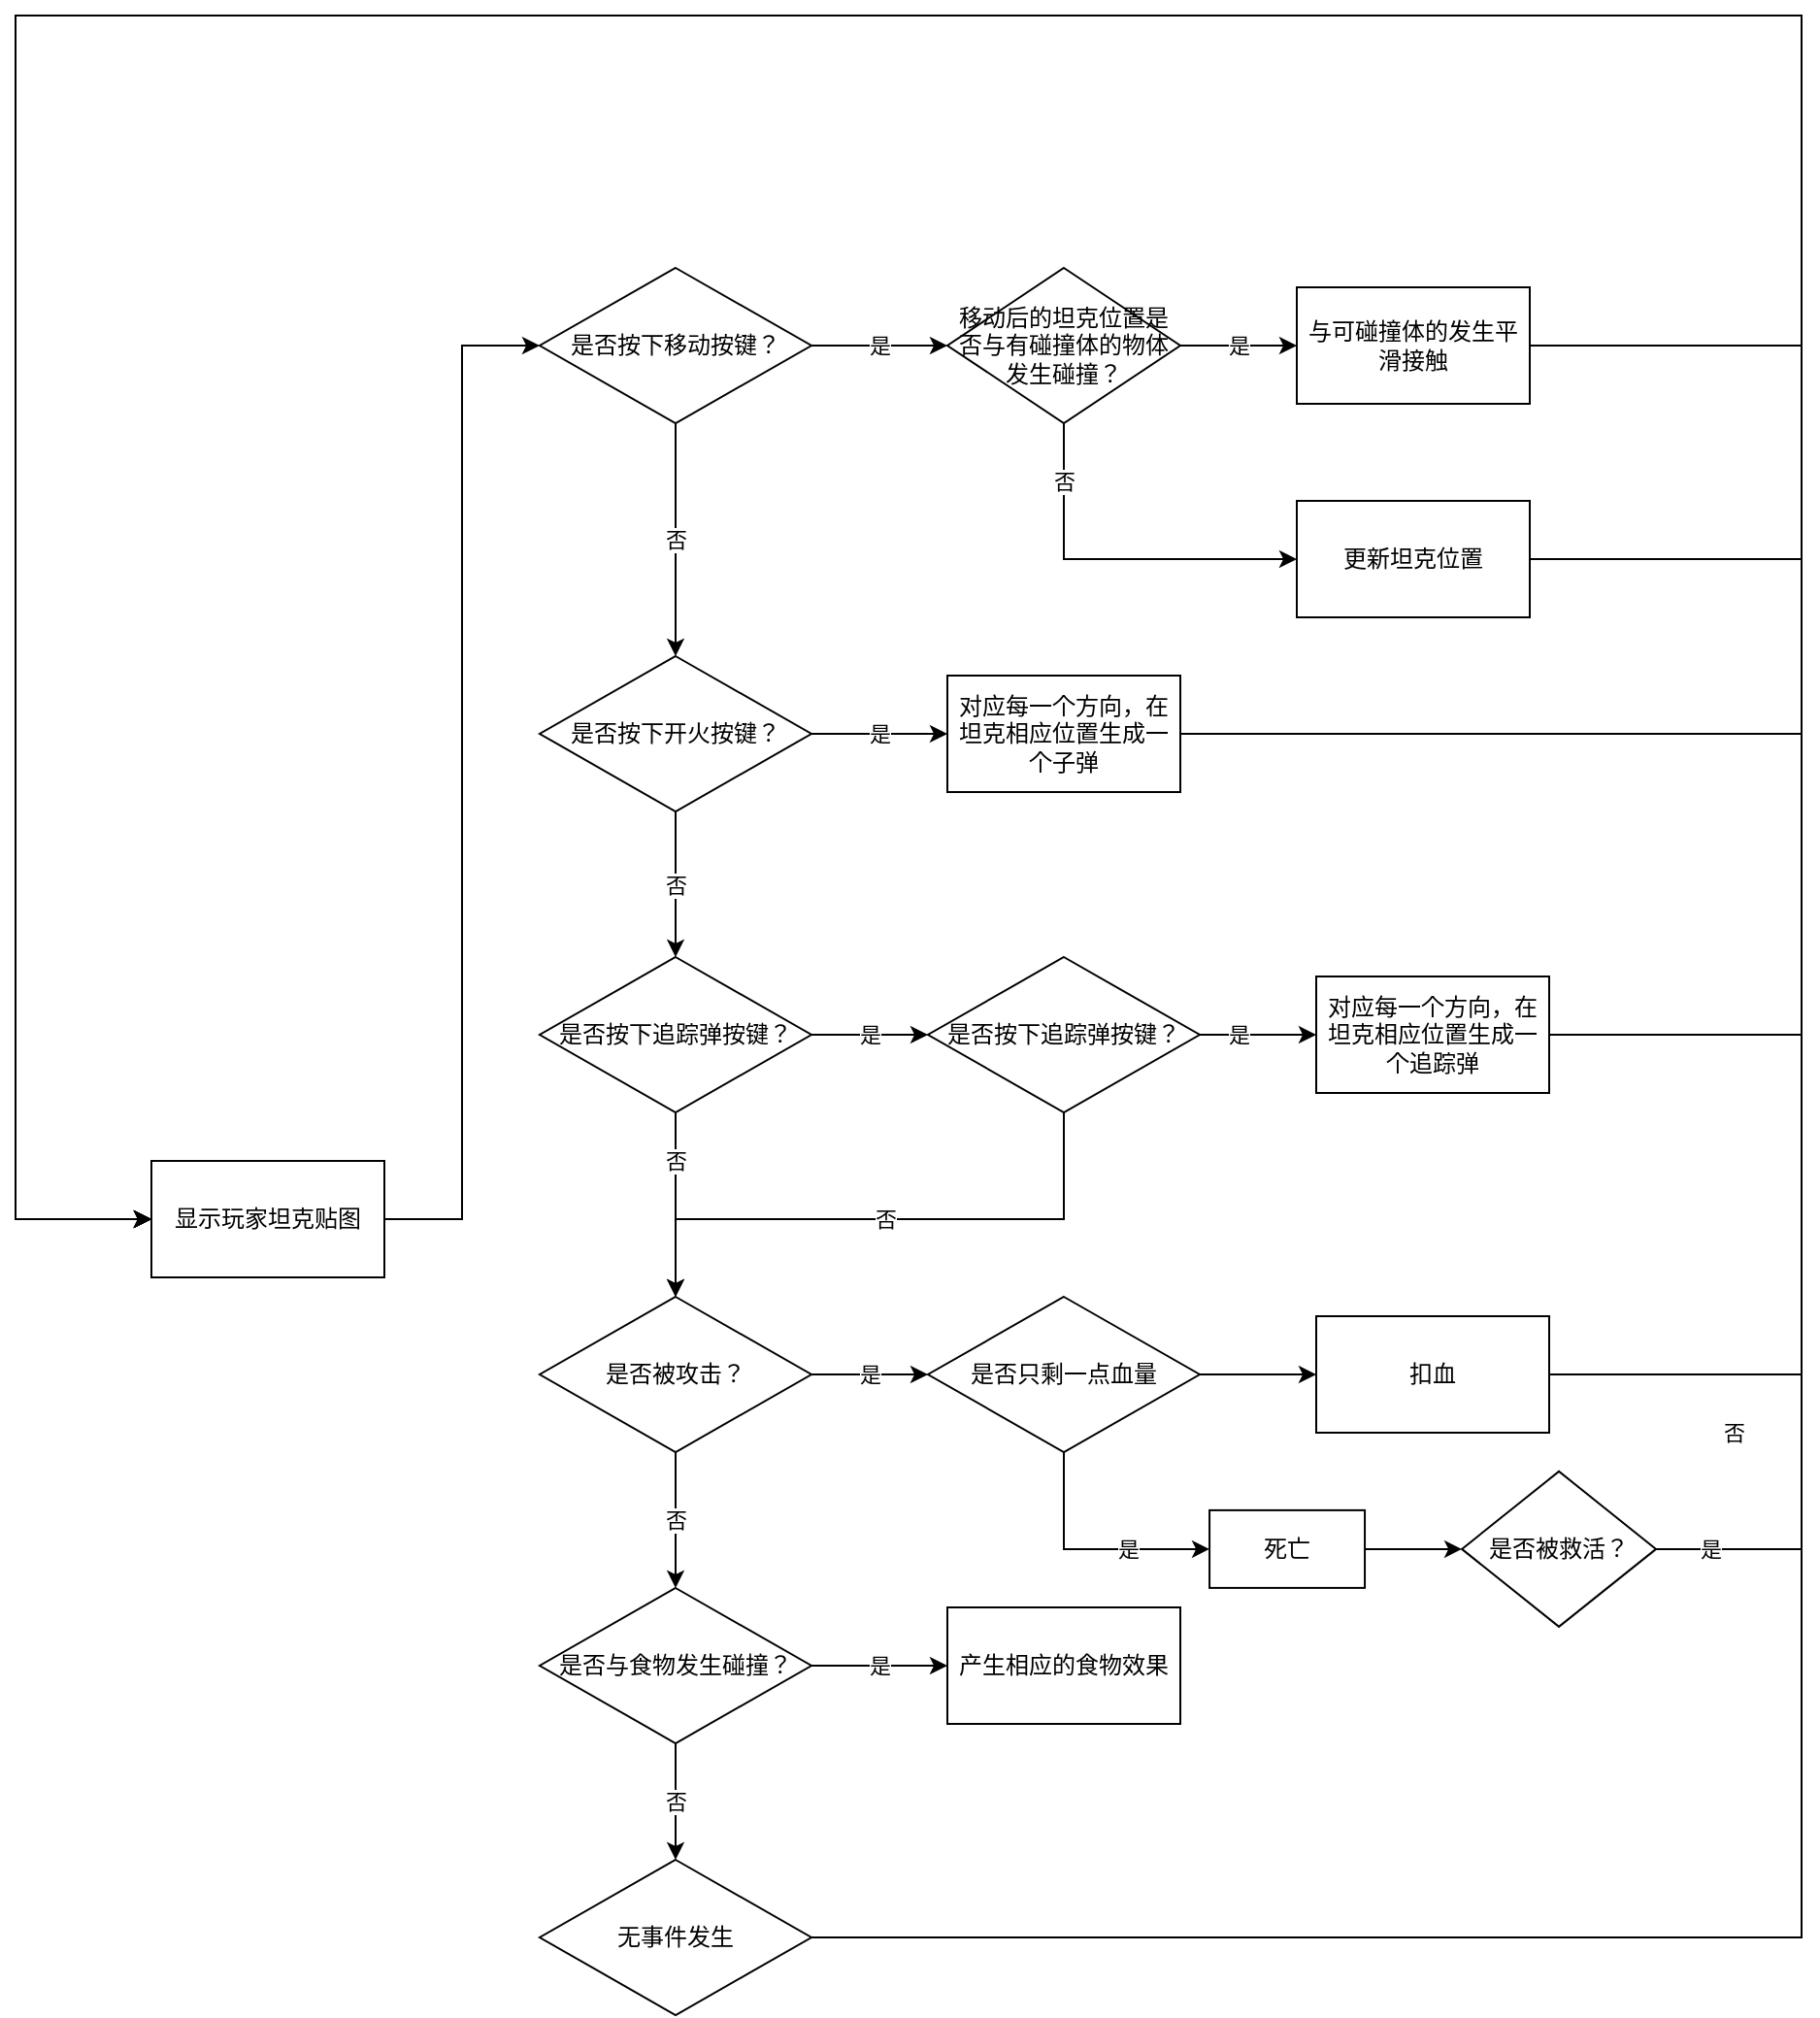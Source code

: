 <mxfile version="20.6.2" type="github">
  <diagram id="KU4oBASR8fWlXSOlD7Sd" name="第 1 页">
    <mxGraphModel dx="1244" dy="545" grid="1" gridSize="10" guides="1" tooltips="1" connect="1" arrows="1" fold="1" page="1" pageScale="1" pageWidth="827" pageHeight="1169" math="0" shadow="0">
      <root>
        <mxCell id="0" />
        <mxCell id="1" parent="0" />
        <mxCell id="wbwgNUahIv1PS7DeJPXF-10" value="是" style="edgeStyle=orthogonalEdgeStyle;rounded=0;orthogonalLoop=1;jettySize=auto;html=1;exitX=1;exitY=0.5;exitDx=0;exitDy=0;" edge="1" parent="1" source="wbwgNUahIv1PS7DeJPXF-2" target="wbwgNUahIv1PS7DeJPXF-9">
          <mxGeometry relative="1" as="geometry" />
        </mxCell>
        <mxCell id="wbwgNUahIv1PS7DeJPXF-38" value="否" style="edgeStyle=orthogonalEdgeStyle;rounded=0;orthogonalLoop=1;jettySize=auto;html=1;exitX=0.5;exitY=1;exitDx=0;exitDy=0;" edge="1" parent="1" source="wbwgNUahIv1PS7DeJPXF-2" target="wbwgNUahIv1PS7DeJPXF-4">
          <mxGeometry relative="1" as="geometry" />
        </mxCell>
        <mxCell id="wbwgNUahIv1PS7DeJPXF-2" value="是否按下移动按键？" style="rhombus;whiteSpace=wrap;html=1;" vertex="1" parent="1">
          <mxGeometry x="330" y="230" width="140" height="80" as="geometry" />
        </mxCell>
        <mxCell id="wbwgNUahIv1PS7DeJPXF-16" value="是" style="edgeStyle=orthogonalEdgeStyle;rounded=0;orthogonalLoop=1;jettySize=auto;html=1;exitX=1;exitY=0.5;exitDx=0;exitDy=0;entryX=0;entryY=0.5;entryDx=0;entryDy=0;" edge="1" parent="1" source="wbwgNUahIv1PS7DeJPXF-4" target="wbwgNUahIv1PS7DeJPXF-15">
          <mxGeometry relative="1" as="geometry" />
        </mxCell>
        <mxCell id="wbwgNUahIv1PS7DeJPXF-39" value="否" style="edgeStyle=orthogonalEdgeStyle;rounded=0;orthogonalLoop=1;jettySize=auto;html=1;exitX=0.5;exitY=1;exitDx=0;exitDy=0;" edge="1" parent="1" source="wbwgNUahIv1PS7DeJPXF-4" target="wbwgNUahIv1PS7DeJPXF-17">
          <mxGeometry relative="1" as="geometry" />
        </mxCell>
        <mxCell id="wbwgNUahIv1PS7DeJPXF-4" value="是否按下开火按键？" style="rhombus;whiteSpace=wrap;html=1;" vertex="1" parent="1">
          <mxGeometry x="330" y="430" width="140" height="80" as="geometry" />
        </mxCell>
        <mxCell id="wbwgNUahIv1PS7DeJPXF-12" value="是" style="edgeStyle=orthogonalEdgeStyle;rounded=0;orthogonalLoop=1;jettySize=auto;html=1;exitX=1;exitY=0.5;exitDx=0;exitDy=0;" edge="1" parent="1" source="wbwgNUahIv1PS7DeJPXF-9" target="wbwgNUahIv1PS7DeJPXF-11">
          <mxGeometry relative="1" as="geometry" />
        </mxCell>
        <mxCell id="wbwgNUahIv1PS7DeJPXF-14" value="否" style="edgeStyle=orthogonalEdgeStyle;rounded=0;orthogonalLoop=1;jettySize=auto;html=1;exitX=0.5;exitY=1;exitDx=0;exitDy=0;entryX=0;entryY=0.5;entryDx=0;entryDy=0;" edge="1" parent="1" source="wbwgNUahIv1PS7DeJPXF-9" target="wbwgNUahIv1PS7DeJPXF-13">
          <mxGeometry x="-0.684" relative="1" as="geometry">
            <mxPoint as="offset" />
          </mxGeometry>
        </mxCell>
        <mxCell id="wbwgNUahIv1PS7DeJPXF-9" value="移动后的坦克位置是否与有碰撞体的物体发生碰撞？" style="rhombus;whiteSpace=wrap;html=1;" vertex="1" parent="1">
          <mxGeometry x="540" y="230" width="120" height="80" as="geometry" />
        </mxCell>
        <mxCell id="wbwgNUahIv1PS7DeJPXF-33" style="edgeStyle=orthogonalEdgeStyle;rounded=0;orthogonalLoop=1;jettySize=auto;html=1;exitX=1;exitY=0.5;exitDx=0;exitDy=0;entryX=0;entryY=0.5;entryDx=0;entryDy=0;" edge="1" parent="1" source="wbwgNUahIv1PS7DeJPXF-11" target="wbwgNUahIv1PS7DeJPXF-20">
          <mxGeometry relative="1" as="geometry">
            <Array as="points">
              <mxPoint x="980" y="270" />
              <mxPoint x="980" y="100" />
              <mxPoint x="60" y="100" />
              <mxPoint x="60" y="720" />
            </Array>
          </mxGeometry>
        </mxCell>
        <mxCell id="wbwgNUahIv1PS7DeJPXF-11" value="与可碰撞体的发生平滑接触" style="rounded=0;whiteSpace=wrap;html=1;" vertex="1" parent="1">
          <mxGeometry x="720" y="240" width="120" height="60" as="geometry" />
        </mxCell>
        <mxCell id="wbwgNUahIv1PS7DeJPXF-32" style="edgeStyle=orthogonalEdgeStyle;rounded=0;orthogonalLoop=1;jettySize=auto;html=1;exitX=1;exitY=0.5;exitDx=0;exitDy=0;entryX=0;entryY=0.5;entryDx=0;entryDy=0;" edge="1" parent="1" source="wbwgNUahIv1PS7DeJPXF-13" target="wbwgNUahIv1PS7DeJPXF-20">
          <mxGeometry relative="1" as="geometry">
            <Array as="points">
              <mxPoint x="980" y="380" />
              <mxPoint x="980" y="100" />
              <mxPoint x="60" y="100" />
              <mxPoint x="60" y="720" />
            </Array>
          </mxGeometry>
        </mxCell>
        <mxCell id="wbwgNUahIv1PS7DeJPXF-13" value="更新坦克位置" style="rounded=0;whiteSpace=wrap;html=1;" vertex="1" parent="1">
          <mxGeometry x="720" y="350" width="120" height="60" as="geometry" />
        </mxCell>
        <mxCell id="wbwgNUahIv1PS7DeJPXF-29" style="edgeStyle=orthogonalEdgeStyle;rounded=0;orthogonalLoop=1;jettySize=auto;html=1;exitX=1;exitY=0.5;exitDx=0;exitDy=0;entryX=0;entryY=0.5;entryDx=0;entryDy=0;" edge="1" parent="1" source="wbwgNUahIv1PS7DeJPXF-15" target="wbwgNUahIv1PS7DeJPXF-20">
          <mxGeometry relative="1" as="geometry">
            <Array as="points">
              <mxPoint x="980" y="470" />
              <mxPoint x="980" y="100" />
              <mxPoint x="60" y="100" />
              <mxPoint x="60" y="720" />
            </Array>
          </mxGeometry>
        </mxCell>
        <mxCell id="wbwgNUahIv1PS7DeJPXF-15" value="对应每一个方向，在坦克相应位置生成一个子弹" style="rounded=0;whiteSpace=wrap;html=1;" vertex="1" parent="1">
          <mxGeometry x="540" y="440" width="120" height="60" as="geometry" />
        </mxCell>
        <mxCell id="wbwgNUahIv1PS7DeJPXF-19" value="是" style="edgeStyle=orthogonalEdgeStyle;rounded=0;orthogonalLoop=1;jettySize=auto;html=1;exitX=1;exitY=0.5;exitDx=0;exitDy=0;entryX=0;entryY=0.5;entryDx=0;entryDy=0;" edge="1" parent="1" source="wbwgNUahIv1PS7DeJPXF-17" target="wbwgNUahIv1PS7DeJPXF-18">
          <mxGeometry relative="1" as="geometry" />
        </mxCell>
        <mxCell id="wbwgNUahIv1PS7DeJPXF-40" value="否" style="edgeStyle=orthogonalEdgeStyle;rounded=0;orthogonalLoop=1;jettySize=auto;html=1;exitX=0.5;exitY=1;exitDx=0;exitDy=0;" edge="1" parent="1" source="wbwgNUahIv1PS7DeJPXF-17" target="wbwgNUahIv1PS7DeJPXF-37">
          <mxGeometry x="-0.474" relative="1" as="geometry">
            <mxPoint as="offset" />
          </mxGeometry>
        </mxCell>
        <mxCell id="wbwgNUahIv1PS7DeJPXF-17" value="是否按下追踪弹按键？" style="rhombus;whiteSpace=wrap;html=1;" vertex="1" parent="1">
          <mxGeometry x="330" y="585" width="140" height="80" as="geometry" />
        </mxCell>
        <mxCell id="wbwgNUahIv1PS7DeJPXF-28" value="是" style="edgeStyle=orthogonalEdgeStyle;rounded=0;orthogonalLoop=1;jettySize=auto;html=1;exitX=1;exitY=0.5;exitDx=0;exitDy=0;entryX=0;entryY=0.5;entryDx=0;entryDy=0;" edge="1" parent="1" source="wbwgNUahIv1PS7DeJPXF-18" target="wbwgNUahIv1PS7DeJPXF-21">
          <mxGeometry x="-0.333" relative="1" as="geometry">
            <mxPoint as="offset" />
          </mxGeometry>
        </mxCell>
        <mxCell id="wbwgNUahIv1PS7DeJPXF-46" value="否" style="edgeStyle=orthogonalEdgeStyle;rounded=0;orthogonalLoop=1;jettySize=auto;html=1;exitX=0.5;exitY=1;exitDx=0;exitDy=0;entryX=0.5;entryY=0;entryDx=0;entryDy=0;" edge="1" parent="1" source="wbwgNUahIv1PS7DeJPXF-18" target="wbwgNUahIv1PS7DeJPXF-37">
          <mxGeometry relative="1" as="geometry">
            <Array as="points">
              <mxPoint x="600" y="720" />
              <mxPoint x="400" y="720" />
            </Array>
          </mxGeometry>
        </mxCell>
        <mxCell id="wbwgNUahIv1PS7DeJPXF-18" value="是否按下追踪弹按键？" style="rhombus;whiteSpace=wrap;html=1;" vertex="1" parent="1">
          <mxGeometry x="530" y="585" width="140" height="80" as="geometry" />
        </mxCell>
        <mxCell id="wbwgNUahIv1PS7DeJPXF-25" style="edgeStyle=orthogonalEdgeStyle;rounded=0;orthogonalLoop=1;jettySize=auto;html=1;exitX=1;exitY=0.5;exitDx=0;exitDy=0;entryX=0;entryY=0.5;entryDx=0;entryDy=0;" edge="1" parent="1" source="wbwgNUahIv1PS7DeJPXF-20" target="wbwgNUahIv1PS7DeJPXF-2">
          <mxGeometry relative="1" as="geometry" />
        </mxCell>
        <mxCell id="wbwgNUahIv1PS7DeJPXF-20" value="显示玩家坦克贴图" style="rounded=0;whiteSpace=wrap;html=1;" vertex="1" parent="1">
          <mxGeometry x="130" y="690" width="120" height="60" as="geometry" />
        </mxCell>
        <mxCell id="wbwgNUahIv1PS7DeJPXF-35" style="edgeStyle=orthogonalEdgeStyle;rounded=0;orthogonalLoop=1;jettySize=auto;html=1;exitX=1;exitY=0.5;exitDx=0;exitDy=0;entryX=0;entryY=0.5;entryDx=0;entryDy=0;" edge="1" parent="1" source="wbwgNUahIv1PS7DeJPXF-21" target="wbwgNUahIv1PS7DeJPXF-20">
          <mxGeometry relative="1" as="geometry">
            <mxPoint x="1080" y="100" as="targetPoint" />
            <Array as="points">
              <mxPoint x="980" y="625" />
              <mxPoint x="980" y="100" />
              <mxPoint x="60" y="100" />
              <mxPoint x="60" y="720" />
            </Array>
          </mxGeometry>
        </mxCell>
        <mxCell id="wbwgNUahIv1PS7DeJPXF-21" value="对应每一个方向，在坦克相应位置生成一个追踪弹" style="rounded=0;whiteSpace=wrap;html=1;" vertex="1" parent="1">
          <mxGeometry x="730" y="595" width="120" height="60" as="geometry" />
        </mxCell>
        <mxCell id="wbwgNUahIv1PS7DeJPXF-36" style="edgeStyle=orthogonalEdgeStyle;rounded=0;orthogonalLoop=1;jettySize=auto;html=1;exitX=1;exitY=0.5;exitDx=0;exitDy=0;entryX=0;entryY=0.5;entryDx=0;entryDy=0;" edge="1" parent="1" source="wbwgNUahIv1PS7DeJPXF-23" target="wbwgNUahIv1PS7DeJPXF-20">
          <mxGeometry relative="1" as="geometry">
            <mxPoint x="120" y="550" as="targetPoint" />
            <Array as="points">
              <mxPoint x="980" y="1090" />
              <mxPoint x="980" y="100" />
              <mxPoint x="60" y="100" />
              <mxPoint x="60" y="720" />
            </Array>
          </mxGeometry>
        </mxCell>
        <mxCell id="wbwgNUahIv1PS7DeJPXF-23" value="无事件发生" style="rhombus;whiteSpace=wrap;html=1;" vertex="1" parent="1">
          <mxGeometry x="330" y="1050" width="140" height="80" as="geometry" />
        </mxCell>
        <mxCell id="wbwgNUahIv1PS7DeJPXF-43" value="是" style="edgeStyle=orthogonalEdgeStyle;rounded=0;orthogonalLoop=1;jettySize=auto;html=1;exitX=1;exitY=0.5;exitDx=0;exitDy=0;entryX=0;entryY=0.5;entryDx=0;entryDy=0;" edge="1" parent="1" source="wbwgNUahIv1PS7DeJPXF-37" target="wbwgNUahIv1PS7DeJPXF-42">
          <mxGeometry relative="1" as="geometry" />
        </mxCell>
        <mxCell id="wbwgNUahIv1PS7DeJPXF-51" value="否" style="edgeStyle=orthogonalEdgeStyle;rounded=0;orthogonalLoop=1;jettySize=auto;html=1;exitX=0.5;exitY=1;exitDx=0;exitDy=0;" edge="1" parent="1" source="wbwgNUahIv1PS7DeJPXF-37" target="wbwgNUahIv1PS7DeJPXF-50">
          <mxGeometry relative="1" as="geometry" />
        </mxCell>
        <mxCell id="wbwgNUahIv1PS7DeJPXF-37" value="是否被攻击？" style="rhombus;whiteSpace=wrap;html=1;" vertex="1" parent="1">
          <mxGeometry x="330" y="760" width="140" height="80" as="geometry" />
        </mxCell>
        <mxCell id="wbwgNUahIv1PS7DeJPXF-47" style="edgeStyle=orthogonalEdgeStyle;rounded=0;orthogonalLoop=1;jettySize=auto;html=1;exitX=1;exitY=0.5;exitDx=0;exitDy=0;entryX=0;entryY=0.5;entryDx=0;entryDy=0;" edge="1" parent="1" source="wbwgNUahIv1PS7DeJPXF-64" target="wbwgNUahIv1PS7DeJPXF-20">
          <mxGeometry relative="1" as="geometry">
            <mxPoint x="60" y="590" as="targetPoint" />
            <Array as="points">
              <mxPoint x="880" y="800" />
              <mxPoint x="980" y="800" />
              <mxPoint x="980" y="100" />
              <mxPoint x="60" y="100" />
              <mxPoint x="60" y="720" />
            </Array>
          </mxGeometry>
        </mxCell>
        <mxCell id="wbwgNUahIv1PS7DeJPXF-48" value="否" style="edgeLabel;html=1;align=center;verticalAlign=middle;resizable=0;points=[];" vertex="1" connectable="0" parent="wbwgNUahIv1PS7DeJPXF-47">
          <mxGeometry x="-0.918" relative="1" as="geometry">
            <mxPoint x="-5" y="30" as="offset" />
          </mxGeometry>
        </mxCell>
        <mxCell id="wbwgNUahIv1PS7DeJPXF-56" value="是" style="edgeStyle=orthogonalEdgeStyle;rounded=0;orthogonalLoop=1;jettySize=auto;html=1;exitX=0.5;exitY=1;exitDx=0;exitDy=0;entryX=0;entryY=0.5;entryDx=0;entryDy=0;" edge="1" parent="1" source="wbwgNUahIv1PS7DeJPXF-42" target="wbwgNUahIv1PS7DeJPXF-55">
          <mxGeometry x="0.334" relative="1" as="geometry">
            <mxPoint as="offset" />
          </mxGeometry>
        </mxCell>
        <mxCell id="wbwgNUahIv1PS7DeJPXF-65" style="edgeStyle=orthogonalEdgeStyle;rounded=0;orthogonalLoop=1;jettySize=auto;html=1;exitX=1;exitY=0.5;exitDx=0;exitDy=0;entryX=0;entryY=0.5;entryDx=0;entryDy=0;" edge="1" parent="1" source="wbwgNUahIv1PS7DeJPXF-42" target="wbwgNUahIv1PS7DeJPXF-64">
          <mxGeometry relative="1" as="geometry" />
        </mxCell>
        <mxCell id="wbwgNUahIv1PS7DeJPXF-42" value="是否只剩一点血量" style="rhombus;whiteSpace=wrap;html=1;" vertex="1" parent="1">
          <mxGeometry x="530" y="760" width="140" height="80" as="geometry" />
        </mxCell>
        <mxCell id="wbwgNUahIv1PS7DeJPXF-52" value="否" style="edgeStyle=orthogonalEdgeStyle;rounded=0;orthogonalLoop=1;jettySize=auto;html=1;exitX=0.5;exitY=1;exitDx=0;exitDy=0;" edge="1" parent="1" source="wbwgNUahIv1PS7DeJPXF-50" target="wbwgNUahIv1PS7DeJPXF-23">
          <mxGeometry relative="1" as="geometry" />
        </mxCell>
        <mxCell id="wbwgNUahIv1PS7DeJPXF-54" value="是" style="edgeStyle=orthogonalEdgeStyle;rounded=0;orthogonalLoop=1;jettySize=auto;html=1;exitX=1;exitY=0.5;exitDx=0;exitDy=0;entryX=0;entryY=0.5;entryDx=0;entryDy=0;" edge="1" parent="1" source="wbwgNUahIv1PS7DeJPXF-50" target="wbwgNUahIv1PS7DeJPXF-53">
          <mxGeometry relative="1" as="geometry" />
        </mxCell>
        <mxCell id="wbwgNUahIv1PS7DeJPXF-50" value="是否与食物发生碰撞？" style="rhombus;whiteSpace=wrap;html=1;" vertex="1" parent="1">
          <mxGeometry x="330" y="910" width="140" height="80" as="geometry" />
        </mxCell>
        <mxCell id="wbwgNUahIv1PS7DeJPXF-53" value="产生相应的食物效果" style="rounded=0;whiteSpace=wrap;html=1;" vertex="1" parent="1">
          <mxGeometry x="540" y="920" width="120" height="60" as="geometry" />
        </mxCell>
        <mxCell id="wbwgNUahIv1PS7DeJPXF-59" style="edgeStyle=orthogonalEdgeStyle;rounded=0;orthogonalLoop=1;jettySize=auto;html=1;exitX=1;exitY=0.5;exitDx=0;exitDy=0;entryX=0;entryY=0.5;entryDx=0;entryDy=0;" edge="1" parent="1" source="wbwgNUahIv1PS7DeJPXF-55" target="wbwgNUahIv1PS7DeJPXF-58">
          <mxGeometry relative="1" as="geometry" />
        </mxCell>
        <mxCell id="wbwgNUahIv1PS7DeJPXF-55" value="死亡" style="rounded=0;whiteSpace=wrap;html=1;" vertex="1" parent="1">
          <mxGeometry x="675.03" y="869.95" width="80" height="40" as="geometry" />
        </mxCell>
        <mxCell id="wbwgNUahIv1PS7DeJPXF-60" style="edgeStyle=orthogonalEdgeStyle;rounded=0;orthogonalLoop=1;jettySize=auto;html=1;exitX=1;exitY=0.5;exitDx=0;exitDy=0;entryX=0;entryY=0.5;entryDx=0;entryDy=0;" edge="1" parent="1" source="wbwgNUahIv1PS7DeJPXF-58" target="wbwgNUahIv1PS7DeJPXF-20">
          <mxGeometry relative="1" as="geometry">
            <mxPoint x="100" y="760" as="targetPoint" />
            <Array as="points">
              <mxPoint x="980" y="890" />
              <mxPoint x="980" y="100" />
              <mxPoint x="60" y="100" />
              <mxPoint x="60" y="720" />
            </Array>
          </mxGeometry>
        </mxCell>
        <mxCell id="wbwgNUahIv1PS7DeJPXF-62" value="是" style="edgeLabel;html=1;align=center;verticalAlign=middle;resizable=0;points=[];" vertex="1" connectable="0" parent="wbwgNUahIv1PS7DeJPXF-60">
          <mxGeometry x="-0.952" y="-2" relative="1" as="geometry">
            <mxPoint x="-32" y="-2" as="offset" />
          </mxGeometry>
        </mxCell>
        <mxCell id="wbwgNUahIv1PS7DeJPXF-58" value="是否被救活？" style="rhombus;whiteSpace=wrap;html=1;" vertex="1" parent="1">
          <mxGeometry x="805.03" y="849.95" width="100" height="80" as="geometry" />
        </mxCell>
        <mxCell id="wbwgNUahIv1PS7DeJPXF-64" value="扣血" style="rounded=0;whiteSpace=wrap;html=1;" vertex="1" parent="1">
          <mxGeometry x="730" y="770" width="120" height="60" as="geometry" />
        </mxCell>
      </root>
    </mxGraphModel>
  </diagram>
</mxfile>
